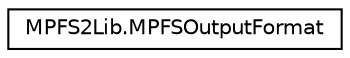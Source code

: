 digraph "Graphical Class Hierarchy"
{
  edge [fontname="Helvetica",fontsize="10",labelfontname="Helvetica",labelfontsize="10"];
  node [fontname="Helvetica",fontsize="10",shape=record];
  rankdir="LR";
  Node1 [label="MPFS2Lib.MPFSOutputFormat",height=0.2,width=0.4,color="black", fillcolor="white", style="filled",URL="$enum_microchip_m_p_f_s_1_1_m_p_f_s2_lib_1_1_m_p_f_s_output_format.html"];
}
